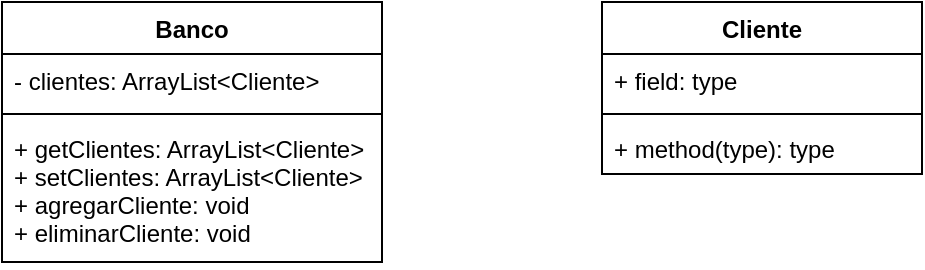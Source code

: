 <mxfile version="14.6.12" type="github">
  <diagram name="Page-1" id="c4acf3e9-155e-7222-9cf6-157b1a14988f">
    <mxGraphModel dx="782" dy="710" grid="1" gridSize="10" guides="1" tooltips="1" connect="1" arrows="1" fold="1" page="1" pageScale="1" pageWidth="850" pageHeight="1100" background="#ffffff" math="0" shadow="0">
      <root>
        <mxCell id="0" />
        <mxCell id="1" parent="0" />
        <mxCell id="XpiNQww2D-5k7rc9l9Bk-2" value="Cliente" style="swimlane;fontStyle=1;align=center;verticalAlign=top;childLayout=stackLayout;horizontal=1;startSize=26;horizontalStack=0;resizeParent=1;resizeParentMax=0;resizeLast=0;collapsible=1;marginBottom=0;" vertex="1" parent="1">
          <mxGeometry x="490" y="150" width="160" height="86" as="geometry" />
        </mxCell>
        <mxCell id="XpiNQww2D-5k7rc9l9Bk-3" value="+ field: type" style="text;strokeColor=none;fillColor=none;align=left;verticalAlign=top;spacingLeft=4;spacingRight=4;overflow=hidden;rotatable=0;points=[[0,0.5],[1,0.5]];portConstraint=eastwest;" vertex="1" parent="XpiNQww2D-5k7rc9l9Bk-2">
          <mxGeometry y="26" width="160" height="26" as="geometry" />
        </mxCell>
        <mxCell id="XpiNQww2D-5k7rc9l9Bk-4" value="" style="line;strokeWidth=1;fillColor=none;align=left;verticalAlign=middle;spacingTop=-1;spacingLeft=3;spacingRight=3;rotatable=0;labelPosition=right;points=[];portConstraint=eastwest;" vertex="1" parent="XpiNQww2D-5k7rc9l9Bk-2">
          <mxGeometry y="52" width="160" height="8" as="geometry" />
        </mxCell>
        <mxCell id="XpiNQww2D-5k7rc9l9Bk-5" value="+ method(type): type" style="text;strokeColor=none;fillColor=none;align=left;verticalAlign=top;spacingLeft=4;spacingRight=4;overflow=hidden;rotatable=0;points=[[0,0.5],[1,0.5]];portConstraint=eastwest;" vertex="1" parent="XpiNQww2D-5k7rc9l9Bk-2">
          <mxGeometry y="60" width="160" height="26" as="geometry" />
        </mxCell>
        <mxCell id="XpiNQww2D-5k7rc9l9Bk-6" value="Banco" style="swimlane;fontStyle=1;align=center;verticalAlign=top;childLayout=stackLayout;horizontal=1;startSize=26;horizontalStack=0;resizeParent=1;resizeParentMax=0;resizeLast=0;collapsible=1;marginBottom=0;" vertex="1" parent="1">
          <mxGeometry x="190" y="150" width="190" height="130" as="geometry" />
        </mxCell>
        <mxCell id="XpiNQww2D-5k7rc9l9Bk-7" value="- clientes: ArrayList&lt;Cliente&gt;" style="text;strokeColor=none;fillColor=none;align=left;verticalAlign=top;spacingLeft=4;spacingRight=4;overflow=hidden;rotatable=0;points=[[0,0.5],[1,0.5]];portConstraint=eastwest;" vertex="1" parent="XpiNQww2D-5k7rc9l9Bk-6">
          <mxGeometry y="26" width="190" height="26" as="geometry" />
        </mxCell>
        <mxCell id="XpiNQww2D-5k7rc9l9Bk-8" value="" style="line;strokeWidth=1;fillColor=none;align=left;verticalAlign=middle;spacingTop=-1;spacingLeft=3;spacingRight=3;rotatable=0;labelPosition=right;points=[];portConstraint=eastwest;" vertex="1" parent="XpiNQww2D-5k7rc9l9Bk-6">
          <mxGeometry y="52" width="190" height="8" as="geometry" />
        </mxCell>
        <mxCell id="XpiNQww2D-5k7rc9l9Bk-9" value="+ getClientes: ArrayList&lt;Cliente&gt;&#xa;+ setClientes: ArrayList&lt;Cliente&gt;&#xa;+ agregarCliente: void&#xa;+ eliminarCliente: void" style="text;strokeColor=none;fillColor=none;align=left;verticalAlign=top;spacingLeft=4;spacingRight=4;overflow=hidden;rotatable=0;points=[[0,0.5],[1,0.5]];portConstraint=eastwest;" vertex="1" parent="XpiNQww2D-5k7rc9l9Bk-6">
          <mxGeometry y="60" width="190" height="70" as="geometry" />
        </mxCell>
      </root>
    </mxGraphModel>
  </diagram>
</mxfile>
